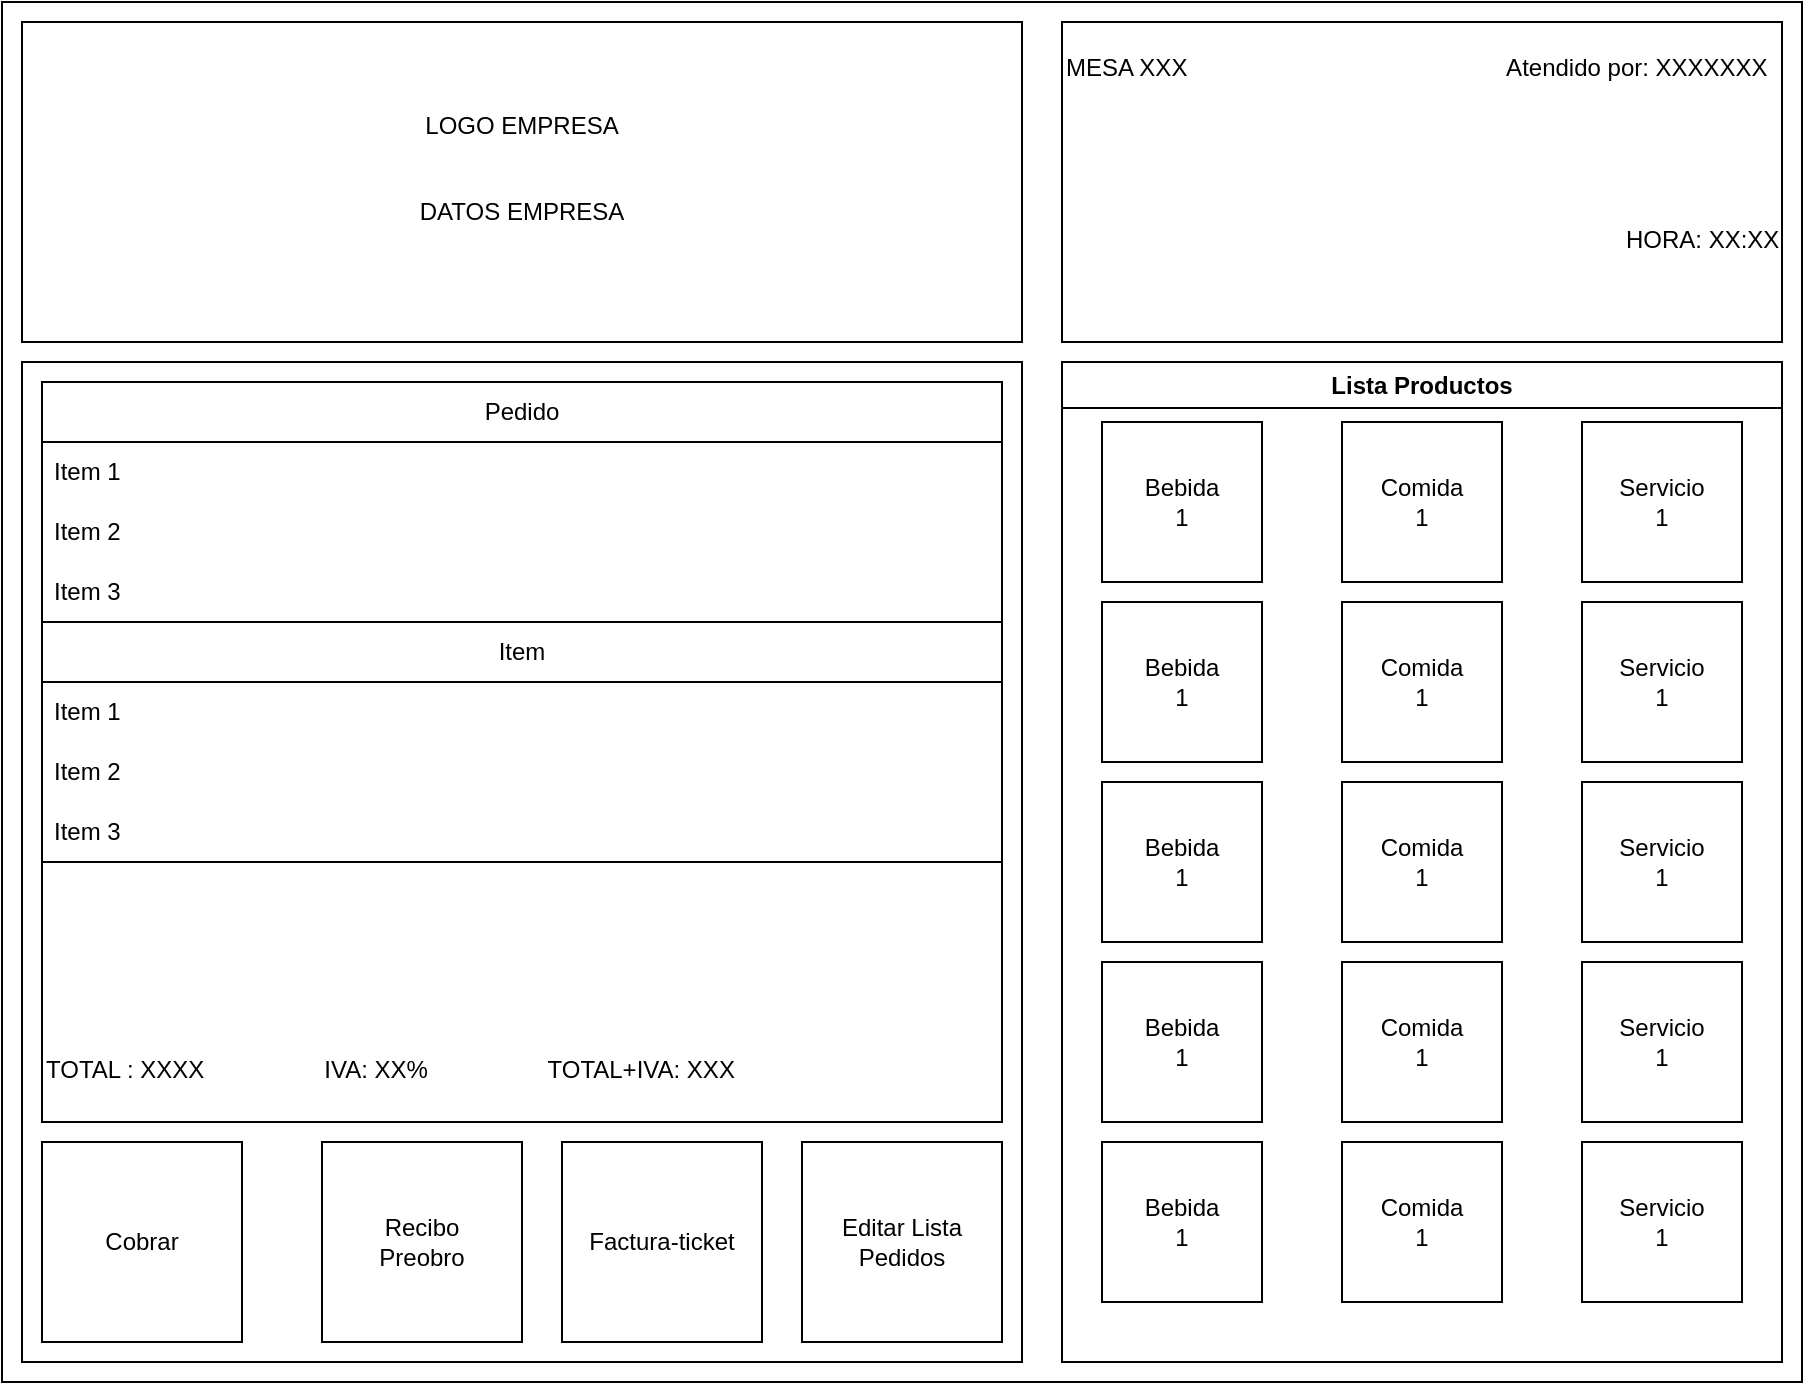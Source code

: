 <mxfile version="25.0.0">
  <diagram name="Página-1" id="6tgcw6o7fmHUCa92gxW-">
    <mxGraphModel dx="1434" dy="746" grid="1" gridSize="10" guides="1" tooltips="1" connect="1" arrows="1" fold="1" page="1" pageScale="1" pageWidth="827" pageHeight="1169" math="0" shadow="0">
      <root>
        <mxCell id="0" />
        <mxCell id="1" parent="0" />
        <mxCell id="gXYHgQvByhNv6nCS-I8w-2" value="" style="rounded=0;whiteSpace=wrap;html=1;" vertex="1" parent="1">
          <mxGeometry x="10" y="30" width="900" height="690" as="geometry" />
        </mxCell>
        <mxCell id="gXYHgQvByhNv6nCS-I8w-7" value="" style="whiteSpace=wrap;html=1;aspect=fixed;" vertex="1" parent="1">
          <mxGeometry x="20" y="210" width="500" height="500" as="geometry" />
        </mxCell>
        <mxCell id="gXYHgQvByhNv6nCS-I8w-47" value="&lt;div&gt;&lt;br&gt;&lt;/div&gt;&lt;div&gt;&lt;br&gt;&lt;/div&gt;&lt;div&gt;&lt;br&gt;&lt;/div&gt;&lt;div&gt;&lt;br&gt;&lt;/div&gt;&lt;div&gt;&lt;br&gt;&lt;/div&gt;&lt;div&gt;&lt;br&gt;&lt;/div&gt;&lt;div&gt;&lt;br&gt;&lt;/div&gt;&lt;div&gt;&lt;br&gt;&lt;/div&gt;&lt;div&gt;&lt;br&gt;&lt;/div&gt;&lt;div&gt;&lt;br&gt;&lt;/div&gt;&lt;div&gt;&lt;br&gt;&lt;/div&gt;&lt;div&gt;&lt;br&gt;&lt;/div&gt;&lt;div&gt;&lt;br&gt;&lt;/div&gt;&lt;div&gt;&lt;br&gt;&lt;/div&gt;&lt;div&gt;&lt;br&gt;&lt;/div&gt;&lt;div&gt;&lt;br&gt;&lt;/div&gt;&lt;div&gt;&lt;br&gt;&lt;/div&gt;&lt;div&gt;&lt;br&gt;&lt;/div&gt;&lt;div&gt;&lt;br&gt;&lt;/div&gt;&lt;div&gt;&lt;br&gt;&lt;/div&gt;&lt;div&gt;&lt;br&gt;&lt;/div&gt;&lt;div&gt;&lt;br&gt;&lt;/div&gt;TOTAL : XXXX&amp;nbsp; &amp;nbsp; &amp;nbsp; &amp;nbsp; &amp;nbsp; &amp;nbsp; &amp;nbsp; &amp;nbsp; &amp;nbsp; IVA: XX%&amp;nbsp; &amp;nbsp; &amp;nbsp; &amp;nbsp; &amp;nbsp; &amp;nbsp; &amp;nbsp; &amp;nbsp; &amp;nbsp; TOTAL+IVA: XXX&amp;nbsp; &amp;nbsp; &amp;nbsp; &amp;nbsp; &amp;nbsp; &amp;nbsp; &amp;nbsp;&amp;nbsp;" style="rounded=0;whiteSpace=wrap;html=1;align=left;" vertex="1" parent="1">
          <mxGeometry x="30" y="220" width="480" height="370" as="geometry" />
        </mxCell>
        <mxCell id="gXYHgQvByhNv6nCS-I8w-8" value="Pedido" style="swimlane;fontStyle=0;childLayout=stackLayout;horizontal=1;startSize=30;horizontalStack=0;resizeParent=1;resizeParentMax=0;resizeLast=0;collapsible=1;marginBottom=0;whiteSpace=wrap;html=1;" vertex="1" parent="1">
          <mxGeometry x="30" y="220" width="480" height="120" as="geometry">
            <mxRectangle x="20" y="50" width="60" height="30" as="alternateBounds" />
          </mxGeometry>
        </mxCell>
        <mxCell id="gXYHgQvByhNv6nCS-I8w-9" value="Item 1" style="text;strokeColor=none;fillColor=none;align=left;verticalAlign=middle;spacingLeft=4;spacingRight=4;overflow=hidden;points=[[0,0.5],[1,0.5]];portConstraint=eastwest;rotatable=0;whiteSpace=wrap;html=1;" vertex="1" parent="gXYHgQvByhNv6nCS-I8w-8">
          <mxGeometry y="30" width="480" height="30" as="geometry" />
        </mxCell>
        <mxCell id="gXYHgQvByhNv6nCS-I8w-10" value="Item 2" style="text;strokeColor=none;fillColor=none;align=left;verticalAlign=middle;spacingLeft=4;spacingRight=4;overflow=hidden;points=[[0,0.5],[1,0.5]];portConstraint=eastwest;rotatable=0;whiteSpace=wrap;html=1;" vertex="1" parent="gXYHgQvByhNv6nCS-I8w-8">
          <mxGeometry y="60" width="480" height="30" as="geometry" />
        </mxCell>
        <mxCell id="gXYHgQvByhNv6nCS-I8w-11" value="Item 3" style="text;strokeColor=none;fillColor=none;align=left;verticalAlign=middle;spacingLeft=4;spacingRight=4;overflow=hidden;points=[[0,0.5],[1,0.5]];portConstraint=eastwest;rotatable=0;whiteSpace=wrap;html=1;" vertex="1" parent="gXYHgQvByhNv6nCS-I8w-8">
          <mxGeometry y="90" width="480" height="30" as="geometry" />
        </mxCell>
        <mxCell id="gXYHgQvByhNv6nCS-I8w-12" value="Item" style="swimlane;fontStyle=0;childLayout=stackLayout;horizontal=1;startSize=30;horizontalStack=0;resizeParent=1;resizeParentMax=0;resizeLast=0;collapsible=1;marginBottom=0;whiteSpace=wrap;html=1;" vertex="1" parent="1">
          <mxGeometry x="30" y="340" width="480" height="120" as="geometry">
            <mxRectangle x="20" y="180" width="60" height="30" as="alternateBounds" />
          </mxGeometry>
        </mxCell>
        <mxCell id="gXYHgQvByhNv6nCS-I8w-13" value="Item 1" style="text;strokeColor=none;fillColor=none;align=left;verticalAlign=middle;spacingLeft=4;spacingRight=4;overflow=hidden;points=[[0,0.5],[1,0.5]];portConstraint=eastwest;rotatable=0;whiteSpace=wrap;html=1;" vertex="1" parent="gXYHgQvByhNv6nCS-I8w-12">
          <mxGeometry y="30" width="480" height="30" as="geometry" />
        </mxCell>
        <mxCell id="gXYHgQvByhNv6nCS-I8w-14" value="Item 2" style="text;strokeColor=none;fillColor=none;align=left;verticalAlign=middle;spacingLeft=4;spacingRight=4;overflow=hidden;points=[[0,0.5],[1,0.5]];portConstraint=eastwest;rotatable=0;whiteSpace=wrap;html=1;" vertex="1" parent="gXYHgQvByhNv6nCS-I8w-12">
          <mxGeometry y="60" width="480" height="30" as="geometry" />
        </mxCell>
        <mxCell id="gXYHgQvByhNv6nCS-I8w-15" value="Item 3" style="text;strokeColor=none;fillColor=none;align=left;verticalAlign=middle;spacingLeft=4;spacingRight=4;overflow=hidden;points=[[0,0.5],[1,0.5]];portConstraint=eastwest;rotatable=0;whiteSpace=wrap;html=1;" vertex="1" parent="gXYHgQvByhNv6nCS-I8w-12">
          <mxGeometry y="90" width="480" height="30" as="geometry" />
        </mxCell>
        <mxCell id="gXYHgQvByhNv6nCS-I8w-16" value="Cobrar" style="whiteSpace=wrap;html=1;aspect=fixed;" vertex="1" parent="1">
          <mxGeometry x="30" y="600" width="100" height="100" as="geometry" />
        </mxCell>
        <mxCell id="gXYHgQvByhNv6nCS-I8w-17" value="Factura-ticket" style="whiteSpace=wrap;html=1;aspect=fixed;" vertex="1" parent="1">
          <mxGeometry x="290" y="600" width="100" height="100" as="geometry" />
        </mxCell>
        <mxCell id="gXYHgQvByhNv6nCS-I8w-18" value="Recibo&lt;div&gt;Preobro&lt;/div&gt;" style="whiteSpace=wrap;html=1;aspect=fixed;" vertex="1" parent="1">
          <mxGeometry x="170" y="600" width="100" height="100" as="geometry" />
        </mxCell>
        <mxCell id="gXYHgQvByhNv6nCS-I8w-19" value="Editar Lista Pedidos" style="whiteSpace=wrap;html=1;aspect=fixed;" vertex="1" parent="1">
          <mxGeometry x="410" y="600" width="100" height="100" as="geometry" />
        </mxCell>
        <mxCell id="gXYHgQvByhNv6nCS-I8w-26" style="edgeStyle=orthogonalEdgeStyle;rounded=0;orthogonalLoop=1;jettySize=auto;html=1;exitX=0.5;exitY=1;exitDx=0;exitDy=0;" edge="1" parent="1" source="gXYHgQvByhNv6nCS-I8w-7" target="gXYHgQvByhNv6nCS-I8w-7">
          <mxGeometry relative="1" as="geometry" />
        </mxCell>
        <mxCell id="gXYHgQvByhNv6nCS-I8w-27" value="Lista Productos" style="swimlane;whiteSpace=wrap;html=1;" vertex="1" parent="1">
          <mxGeometry x="540" y="210" width="360" height="500" as="geometry" />
        </mxCell>
        <mxCell id="gXYHgQvByhNv6nCS-I8w-28" value="Bebida&lt;div&gt;1&lt;/div&gt;" style="whiteSpace=wrap;html=1;aspect=fixed;" vertex="1" parent="gXYHgQvByhNv6nCS-I8w-27">
          <mxGeometry x="20" y="30" width="80" height="80" as="geometry" />
        </mxCell>
        <mxCell id="gXYHgQvByhNv6nCS-I8w-30" value="Bebida&lt;div&gt;1&lt;/div&gt;" style="whiteSpace=wrap;html=1;aspect=fixed;" vertex="1" parent="gXYHgQvByhNv6nCS-I8w-27">
          <mxGeometry x="20" y="300" width="80" height="80" as="geometry" />
        </mxCell>
        <mxCell id="gXYHgQvByhNv6nCS-I8w-29" value="Bebida&lt;div&gt;1&lt;/div&gt;" style="whiteSpace=wrap;html=1;aspect=fixed;" vertex="1" parent="gXYHgQvByhNv6nCS-I8w-27">
          <mxGeometry x="20" y="210" width="80" height="80" as="geometry" />
        </mxCell>
        <mxCell id="gXYHgQvByhNv6nCS-I8w-36" value="Comida&lt;div&gt;1&lt;/div&gt;" style="whiteSpace=wrap;html=1;aspect=fixed;" vertex="1" parent="gXYHgQvByhNv6nCS-I8w-27">
          <mxGeometry x="140" y="390" width="80" height="80" as="geometry" />
        </mxCell>
        <mxCell id="gXYHgQvByhNv6nCS-I8w-33" value="Comida&lt;div&gt;1&lt;/div&gt;" style="whiteSpace=wrap;html=1;aspect=fixed;" vertex="1" parent="gXYHgQvByhNv6nCS-I8w-27">
          <mxGeometry x="140" y="120" width="80" height="80" as="geometry" />
        </mxCell>
        <mxCell id="gXYHgQvByhNv6nCS-I8w-40" value="Servicio&lt;div&gt;1&lt;/div&gt;" style="whiteSpace=wrap;html=1;aspect=fixed;" vertex="1" parent="gXYHgQvByhNv6nCS-I8w-27">
          <mxGeometry x="260" y="210" width="80" height="80" as="geometry" />
        </mxCell>
        <mxCell id="gXYHgQvByhNv6nCS-I8w-41" value="Servicio&lt;div&gt;1&lt;/div&gt;" style="whiteSpace=wrap;html=1;aspect=fixed;" vertex="1" parent="gXYHgQvByhNv6nCS-I8w-27">
          <mxGeometry x="260" y="120" width="80" height="80" as="geometry" />
        </mxCell>
        <mxCell id="gXYHgQvByhNv6nCS-I8w-39" value="Servicio&lt;div&gt;1&lt;/div&gt;" style="whiteSpace=wrap;html=1;aspect=fixed;" vertex="1" parent="gXYHgQvByhNv6nCS-I8w-27">
          <mxGeometry x="260" y="300" width="80" height="80" as="geometry" />
        </mxCell>
        <mxCell id="gXYHgQvByhNv6nCS-I8w-35" value="Bebida&lt;div&gt;1&lt;/div&gt;" style="whiteSpace=wrap;html=1;aspect=fixed;" vertex="1" parent="gXYHgQvByhNv6nCS-I8w-27">
          <mxGeometry x="20" y="120" width="80" height="80" as="geometry" />
        </mxCell>
        <mxCell id="gXYHgQvByhNv6nCS-I8w-37" value="Comida&lt;div&gt;1&lt;/div&gt;" style="whiteSpace=wrap;html=1;aspect=fixed;" vertex="1" parent="gXYHgQvByhNv6nCS-I8w-27">
          <mxGeometry x="140" y="210" width="80" height="80" as="geometry" />
        </mxCell>
        <mxCell id="gXYHgQvByhNv6nCS-I8w-31" value="Bebida&lt;div&gt;1&lt;/div&gt;" style="whiteSpace=wrap;html=1;aspect=fixed;" vertex="1" parent="1">
          <mxGeometry x="560" y="600" width="80" height="80" as="geometry" />
        </mxCell>
        <mxCell id="gXYHgQvByhNv6nCS-I8w-32" value="Servicio&lt;div&gt;1&lt;/div&gt;" style="whiteSpace=wrap;html=1;aspect=fixed;" vertex="1" parent="1">
          <mxGeometry x="800" y="600" width="80" height="80" as="geometry" />
        </mxCell>
        <mxCell id="gXYHgQvByhNv6nCS-I8w-34" value="Comida&lt;div&gt;1&lt;/div&gt;" style="whiteSpace=wrap;html=1;aspect=fixed;" vertex="1" parent="1">
          <mxGeometry x="680" y="240" width="80" height="80" as="geometry" />
        </mxCell>
        <mxCell id="gXYHgQvByhNv6nCS-I8w-38" value="Servicio&lt;div&gt;1&lt;/div&gt;" style="whiteSpace=wrap;html=1;aspect=fixed;" vertex="1" parent="1">
          <mxGeometry x="800" y="240" width="80" height="80" as="geometry" />
        </mxCell>
        <mxCell id="gXYHgQvByhNv6nCS-I8w-42" value="Comida&lt;div&gt;1&lt;/div&gt;" style="whiteSpace=wrap;html=1;aspect=fixed;" vertex="1" parent="1">
          <mxGeometry x="680" y="510" width="80" height="80" as="geometry" />
        </mxCell>
        <mxCell id="gXYHgQvByhNv6nCS-I8w-48" value="LOGO EMPRESA&lt;div&gt;&lt;br&gt;&lt;/div&gt;&lt;div&gt;&lt;br&gt;&lt;/div&gt;&lt;div&gt;DATOS EMPRESA&lt;/div&gt;&lt;div&gt;&lt;br&gt;&lt;/div&gt;" style="rounded=0;whiteSpace=wrap;html=1;" vertex="1" parent="1">
          <mxGeometry x="20" y="40" width="500" height="160" as="geometry" />
        </mxCell>
        <mxCell id="gXYHgQvByhNv6nCS-I8w-49" value="MESA XXX&amp;nbsp; &amp;nbsp; &amp;nbsp; &amp;nbsp; &amp;nbsp; &amp;nbsp; &amp;nbsp; &amp;nbsp; &amp;nbsp; &amp;nbsp; &amp;nbsp; &amp;nbsp; &amp;nbsp; &amp;nbsp; &amp;nbsp; &amp;nbsp; &amp;nbsp; &amp;nbsp; &amp;nbsp; &amp;nbsp; &amp;nbsp; &amp;nbsp; &amp;nbsp; &amp;nbsp; Atendido por: XXXXXXX&lt;div&gt;&lt;br&gt;&lt;/div&gt;&lt;div&gt;&lt;br&gt;&lt;/div&gt;&lt;div&gt;&lt;br&gt;&lt;/div&gt;&lt;div&gt;&lt;br&gt;&lt;/div&gt;&lt;div&gt;&lt;br&gt;&lt;/div&gt;&lt;blockquote style=&quot;margin: 0 0 0 40px; border: none; padding: 0px;&quot;&gt;&lt;blockquote style=&quot;margin: 0 0 0 40px; border: none; padding: 0px;&quot;&gt;&lt;blockquote style=&quot;margin: 0 0 0 40px; border: none; padding: 0px;&quot;&gt;&lt;blockquote style=&quot;margin: 0 0 0 40px; border: none; padding: 0px;&quot;&gt;&lt;blockquote style=&quot;margin: 0 0 0 40px; border: none; padding: 0px;&quot;&gt;&lt;blockquote style=&quot;margin: 0 0 0 40px; border: none; padding: 0px;&quot;&gt;&lt;blockquote style=&quot;margin: 0 0 0 40px; border: none; padding: 0px;&quot;&gt;&lt;div&gt;HORA: XX:XX&lt;/div&gt;&lt;/blockquote&gt;&lt;/blockquote&gt;&lt;/blockquote&gt;&lt;/blockquote&gt;&lt;/blockquote&gt;&lt;/blockquote&gt;&lt;/blockquote&gt;&lt;div&gt;&lt;br&gt;&lt;/div&gt;&lt;div&gt;&lt;br&gt;&lt;/div&gt;" style="rounded=0;whiteSpace=wrap;html=1;align=left;" vertex="1" parent="1">
          <mxGeometry x="540" y="40" width="360" height="160" as="geometry" />
        </mxCell>
      </root>
    </mxGraphModel>
  </diagram>
</mxfile>
